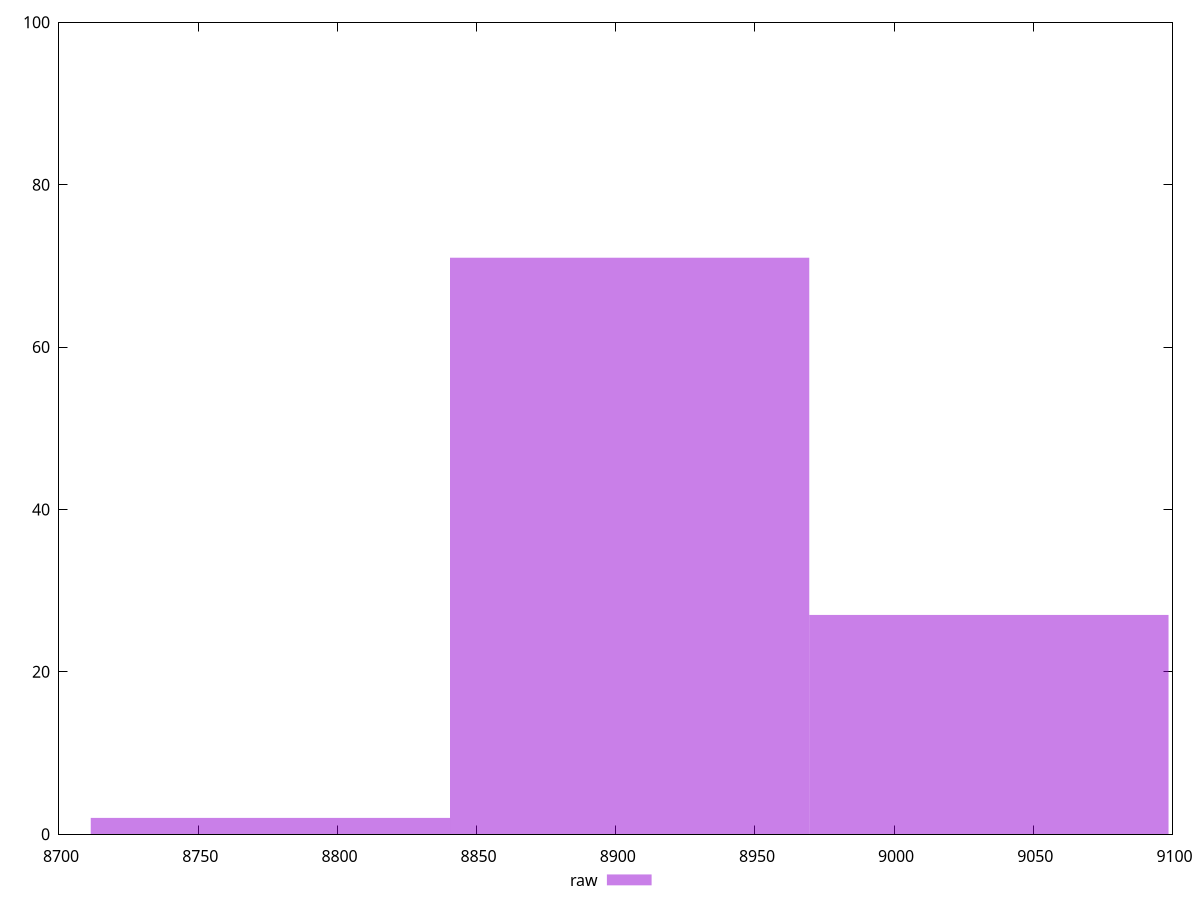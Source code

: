 reset
set terminal svg size 640, 490 enhanced background rgb 'white'
set output "reprap/largest-contentful-paint/samples/pages+cached+noexternal+nosvg/raw/histogram.svg"

$raw <<EOF
8904.989856550312 71
9034.047680558288 27
8775.932032542336 2
EOF

set key outside below
set boxwidth 129.05782400797554
set yrange [0:100]
set style fill transparent solid 0.5 noborder

plot \
  $raw title "raw" with boxes, \


reset